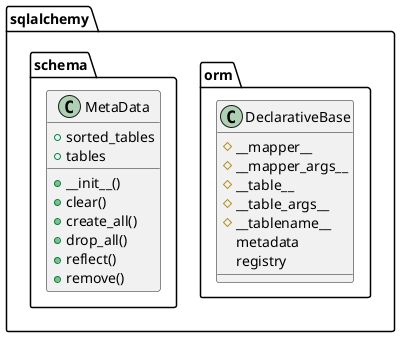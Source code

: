 @startuml

package sqlalchemy {
    package orm {
    	class DeclarativeBase {
    		# __mapper__
    		# __mapper_args__
    		# __table__
    		# __table_args__
    		# __tablename__
    		metadata
    		registry
    	}
    }
	package schema {
		class MetaData {
			+ __init__()
			+ clear()
			+ create_all()
			+ drop_all()
			+ reflect()
			+ remove()
			+ sorted_tables
			+ tables
		}
	}
}


@enduml